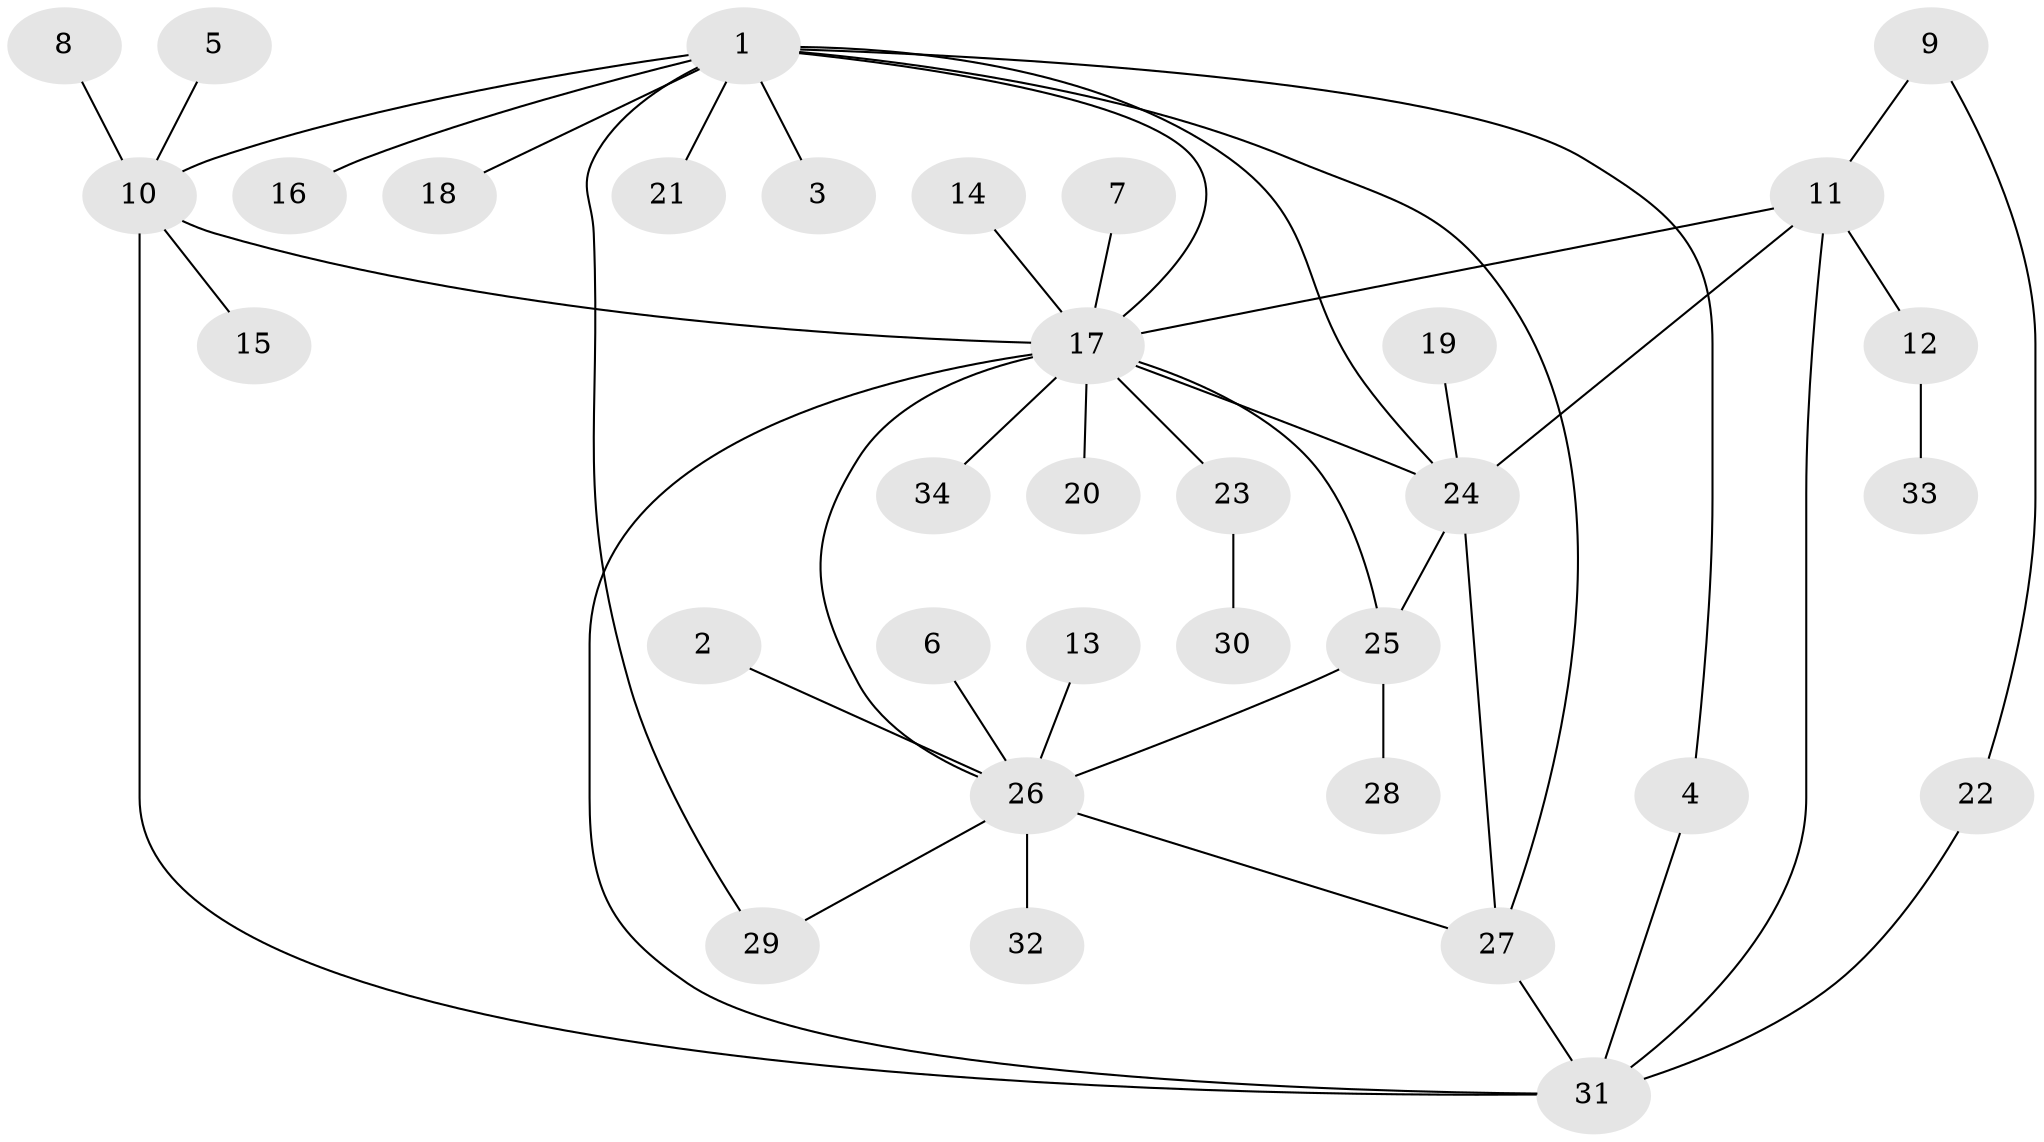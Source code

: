 // original degree distribution, {4: 0.04477611940298507, 7: 0.029850746268656716, 5: 0.05970149253731343, 8: 0.029850746268656716, 6: 0.029850746268656716, 10: 0.014925373134328358, 3: 0.08955223880597014, 2: 0.22388059701492538, 1: 0.47761194029850745}
// Generated by graph-tools (version 1.1) at 2025/26/03/09/25 03:26:47]
// undirected, 34 vertices, 46 edges
graph export_dot {
graph [start="1"]
  node [color=gray90,style=filled];
  1;
  2;
  3;
  4;
  5;
  6;
  7;
  8;
  9;
  10;
  11;
  12;
  13;
  14;
  15;
  16;
  17;
  18;
  19;
  20;
  21;
  22;
  23;
  24;
  25;
  26;
  27;
  28;
  29;
  30;
  31;
  32;
  33;
  34;
  1 -- 3 [weight=1.0];
  1 -- 4 [weight=1.0];
  1 -- 10 [weight=1.0];
  1 -- 16 [weight=1.0];
  1 -- 17 [weight=1.0];
  1 -- 18 [weight=1.0];
  1 -- 21 [weight=1.0];
  1 -- 24 [weight=1.0];
  1 -- 27 [weight=1.0];
  1 -- 29 [weight=1.0];
  2 -- 26 [weight=1.0];
  4 -- 31 [weight=1.0];
  5 -- 10 [weight=1.0];
  6 -- 26 [weight=1.0];
  7 -- 17 [weight=1.0];
  8 -- 10 [weight=1.0];
  9 -- 11 [weight=1.0];
  9 -- 22 [weight=1.0];
  10 -- 15 [weight=1.0];
  10 -- 17 [weight=1.0];
  10 -- 31 [weight=1.0];
  11 -- 12 [weight=1.0];
  11 -- 17 [weight=1.0];
  11 -- 24 [weight=2.0];
  11 -- 31 [weight=1.0];
  12 -- 33 [weight=1.0];
  13 -- 26 [weight=1.0];
  14 -- 17 [weight=1.0];
  17 -- 20 [weight=1.0];
  17 -- 23 [weight=1.0];
  17 -- 24 [weight=1.0];
  17 -- 25 [weight=1.0];
  17 -- 26 [weight=1.0];
  17 -- 31 [weight=1.0];
  17 -- 34 [weight=1.0];
  19 -- 24 [weight=1.0];
  22 -- 31 [weight=1.0];
  23 -- 30 [weight=1.0];
  24 -- 25 [weight=1.0];
  24 -- 27 [weight=1.0];
  25 -- 26 [weight=1.0];
  25 -- 28 [weight=1.0];
  26 -- 27 [weight=2.0];
  26 -- 29 [weight=1.0];
  26 -- 32 [weight=1.0];
  27 -- 31 [weight=1.0];
}
